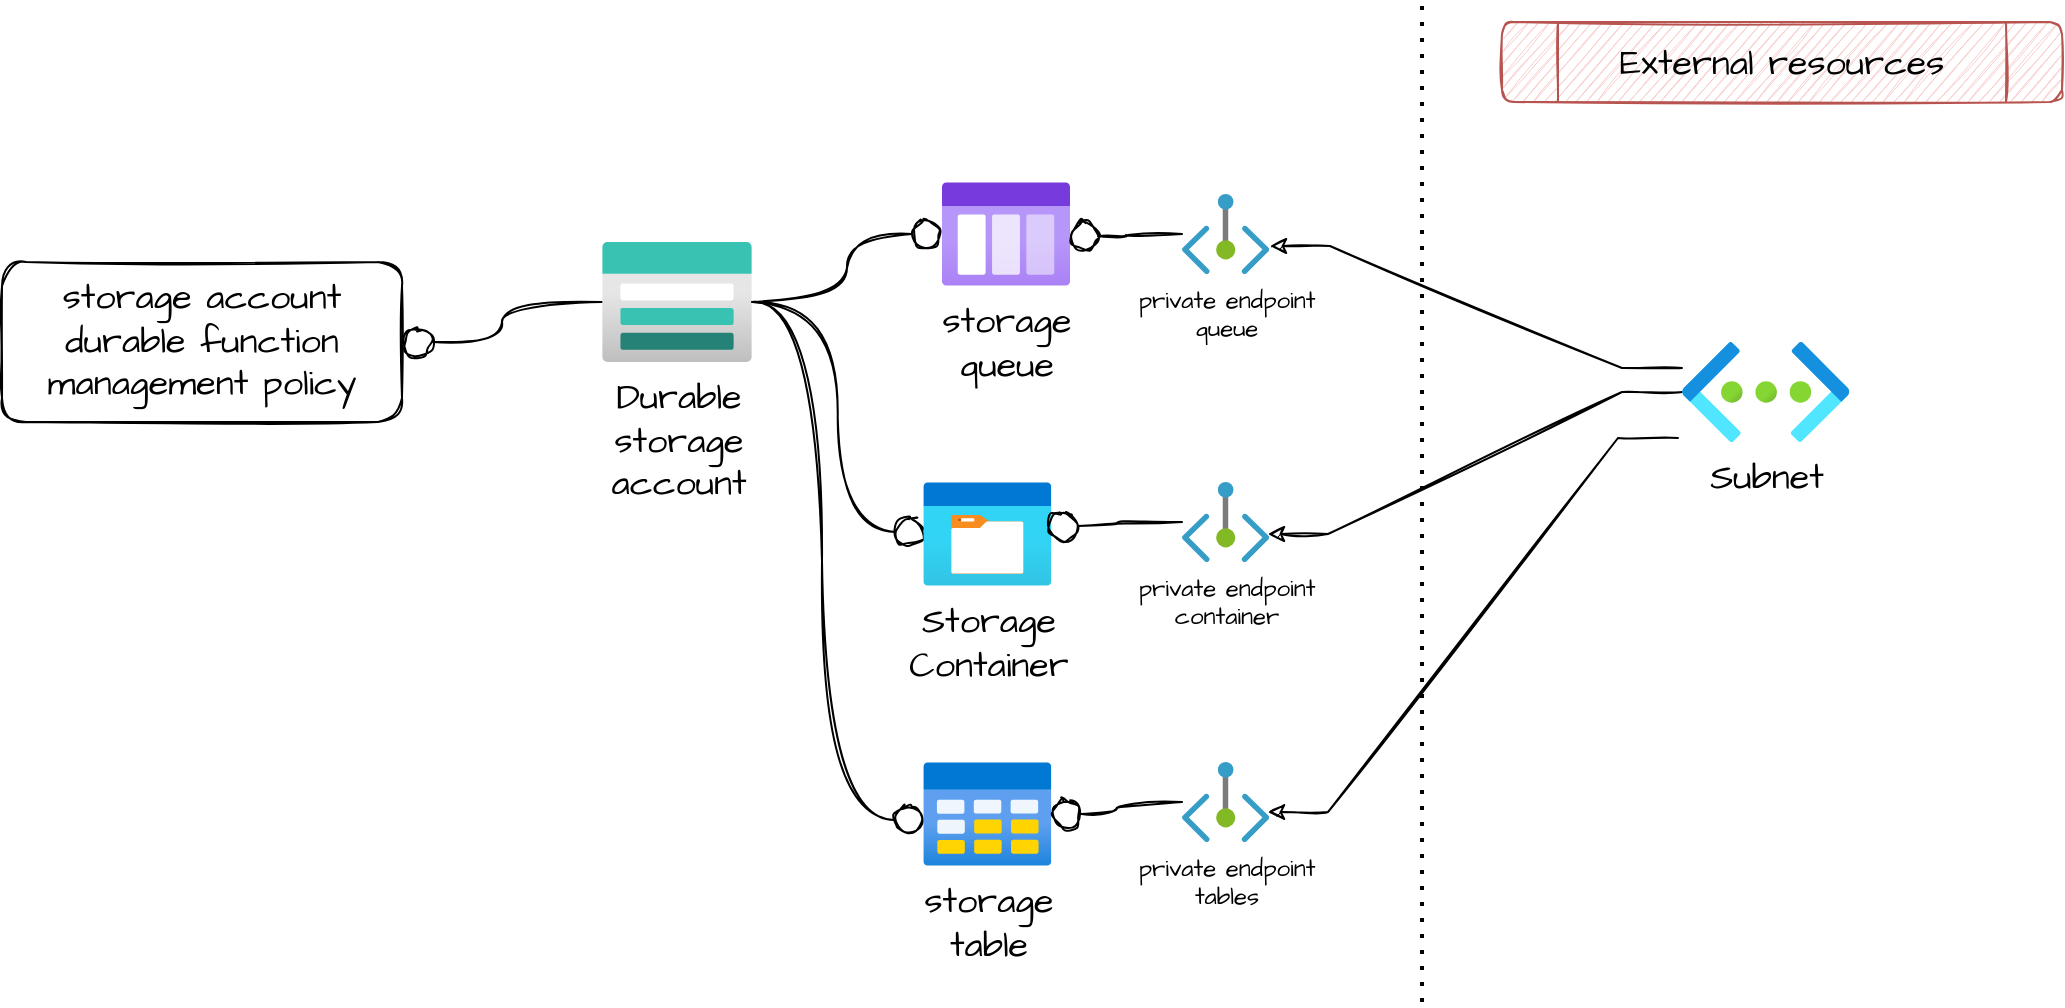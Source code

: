 <mxfile version="20.3.3" type="device"><diagram id="zLBcqLJsQ06Jh5yCs82-" name="Page-1"><mxGraphModel dx="2688" dy="1106" grid="1" gridSize="10" guides="1" tooltips="1" connect="1" arrows="1" fold="1" page="1" pageScale="1" pageWidth="827" pageHeight="1169" math="0" shadow="0"><root><mxCell id="0"/><mxCell id="1" parent="0"/><mxCell id="ZKbb0d0A4oINDoa6nnGG-3" value="" style="endArrow=none;dashed=1;html=1;dashPattern=1 3;strokeWidth=2;rounded=0;" parent="1" edge="1"><mxGeometry width="50" height="50" relative="1" as="geometry"><mxPoint x="480" y="570" as="sourcePoint"/><mxPoint x="480" y="70" as="targetPoint"/><Array as="points"/></mxGeometry></mxCell><mxCell id="ZKbb0d0A4oINDoa6nnGG-6" value="External resources" style="shape=process;whiteSpace=wrap;html=1;backgroundOutline=1;fontFamily=Architects Daughter;fontSource=https%3A%2F%2Ffonts.googleapis.com%2Fcss%3Ffamily%3DArchitects%2BDaughter;fontSize=18;sketch=1;rounded=1;fillColor=#f8cecc;strokeColor=#b85450;" parent="1" vertex="1"><mxGeometry x="520" y="80" width="280" height="40" as="geometry"/></mxCell><mxCell id="ZKbb0d0A4oINDoa6nnGG-21" style="edgeStyle=orthogonalEdgeStyle;curved=1;rounded=0;sketch=1;orthogonalLoop=1;jettySize=auto;html=1;fontFamily=Architects Daughter;fontSource=https%3A%2F%2Ffonts.googleapis.com%2Fcss%3Ffamily%3DArchitects%2BDaughter;fontSize=18;endArrow=circle;endFill=0;elbow=vertical;" parent="1" source="ZKbb0d0A4oINDoa6nnGG-18" target="ZKbb0d0A4oINDoa6nnGG-20" edge="1"><mxGeometry relative="1" as="geometry"/></mxCell><mxCell id="ZKbb0d0A4oINDoa6nnGG-23" style="edgeStyle=orthogonalEdgeStyle;curved=1;rounded=0;sketch=1;orthogonalLoop=1;jettySize=auto;html=1;entryX=0.016;entryY=0.481;entryDx=0;entryDy=0;entryPerimeter=0;fontFamily=Architects Daughter;fontSource=https%3A%2F%2Ffonts.googleapis.com%2Fcss%3Ffamily%3DArchitects%2BDaughter;fontSize=18;endArrow=circle;endFill=0;elbow=vertical;" parent="1" source="ZKbb0d0A4oINDoa6nnGG-18" target="ZKbb0d0A4oINDoa6nnGG-19" edge="1"><mxGeometry relative="1" as="geometry"/></mxCell><mxCell id="ZKbb0d0A4oINDoa6nnGG-37" value="" style="edgeStyle=orthogonalEdgeStyle;curved=1;rounded=0;sketch=1;orthogonalLoop=1;jettySize=auto;html=1;fontFamily=Architects Daughter;fontSource=https%3A%2F%2Ffonts.googleapis.com%2Fcss%3Ffamily%3DArchitects%2BDaughter;fontSize=18;endArrow=circle;endFill=0;elbow=vertical;" parent="1" source="ZKbb0d0A4oINDoa6nnGG-18" target="ZKbb0d0A4oINDoa6nnGG-36" edge="1"><mxGeometry relative="1" as="geometry"/></mxCell><mxCell id="ZKbb0d0A4oINDoa6nnGG-18" value="Durable&lt;br&gt;storage&lt;br&gt;account" style="aspect=fixed;html=1;points=[];align=center;image;fontSize=18;image=img/lib/azure2/storage/Storage_Accounts.svg;rounded=1;sketch=1;fontFamily=Architects Daughter;fontSource=https%3A%2F%2Ffonts.googleapis.com%2Fcss%3Ffamily%3DArchitects%2BDaughter;" parent="1" vertex="1"><mxGeometry x="70.0" y="190" width="75" height="60" as="geometry"/></mxCell><mxCell id="ZKbb0d0A4oINDoa6nnGG-19" value="Storage&lt;br style=&quot;font-size: 18px;&quot;&gt;Container" style="aspect=fixed;html=1;points=[];align=center;image;fontSize=18;image=img/lib/azure2/general/Storage_Container.svg;rounded=1;sketch=1;fontFamily=Architects Daughter;fontSource=https%3A%2F%2Ffonts.googleapis.com%2Fcss%3Ffamily%3DArchitects%2BDaughter;" parent="1" vertex="1"><mxGeometry x="230.67" y="310" width="64" height="52" as="geometry"/></mxCell><mxCell id="ZKbb0d0A4oINDoa6nnGG-20" value="storage&lt;br style=&quot;font-size: 18px;&quot;&gt;queue" style="aspect=fixed;html=1;points=[];align=center;image;fontSize=18;image=img/lib/azure2/general/Storage_Queue.svg;rounded=1;sketch=1;fontFamily=Architects Daughter;fontSource=https%3A%2F%2Ffonts.googleapis.com%2Fcss%3Ffamily%3DArchitects%2BDaughter;" parent="1" vertex="1"><mxGeometry x="240" y="160" width="64" height="52" as="geometry"/></mxCell><mxCell id="ZKbb0d0A4oINDoa6nnGG-31" style="edgeStyle=orthogonalEdgeStyle;curved=1;rounded=0;sketch=1;orthogonalLoop=1;jettySize=auto;html=1;entryX=0.984;entryY=0.519;entryDx=0;entryDy=0;entryPerimeter=0;fontFamily=Architects Daughter;fontSource=https%3A%2F%2Ffonts.googleapis.com%2Fcss%3Ffamily%3DArchitects%2BDaughter;fontSize=18;endArrow=circle;endFill=0;elbow=vertical;" parent="1" source="ZKbb0d0A4oINDoa6nnGG-24" target="ZKbb0d0A4oINDoa6nnGG-20" edge="1"><mxGeometry relative="1" as="geometry"/></mxCell><mxCell id="ZKbb0d0A4oINDoa6nnGG-24" value="private endpoint&lt;br&gt;queue" style="aspect=fixed;html=1;points=[];align=center;image;fontSize=12;image=img/lib/azure2/networking/Private_Endpoint.svg;rounded=1;sketch=1;fontFamily=Architects Daughter;fontSource=https%3A%2F%2Ffonts.googleapis.com%2Fcss%3Ffamily%3DArchitects%2BDaughter;" parent="1" vertex="1"><mxGeometry x="360" y="166" width="43.64" height="40" as="geometry"/></mxCell><mxCell id="ZKbb0d0A4oINDoa6nnGG-32" style="edgeStyle=orthogonalEdgeStyle;curved=1;rounded=0;sketch=1;orthogonalLoop=1;jettySize=auto;html=1;entryX=0.974;entryY=0.423;entryDx=0;entryDy=0;entryPerimeter=0;fontFamily=Architects Daughter;fontSource=https%3A%2F%2Ffonts.googleapis.com%2Fcss%3Ffamily%3DArchitects%2BDaughter;fontSize=18;endArrow=circle;endFill=0;elbow=vertical;" parent="1" source="ZKbb0d0A4oINDoa6nnGG-25" target="ZKbb0d0A4oINDoa6nnGG-19" edge="1"><mxGeometry relative="1" as="geometry"/></mxCell><mxCell id="ZKbb0d0A4oINDoa6nnGG-25" value="private endpoint&lt;br&gt;container" style="aspect=fixed;html=1;points=[];align=center;image;fontSize=12;image=img/lib/azure2/networking/Private_Endpoint.svg;rounded=1;sketch=1;fontFamily=Architects Daughter;fontSource=https%3A%2F%2Ffonts.googleapis.com%2Fcss%3Ffamily%3DArchitects%2BDaughter;" parent="1" vertex="1"><mxGeometry x="360" y="310" width="43.64" height="40" as="geometry"/></mxCell><mxCell id="ZKbb0d0A4oINDoa6nnGG-26" value="private endpoint&lt;br&gt;tables" style="aspect=fixed;html=1;points=[];align=center;image;fontSize=12;image=img/lib/azure2/networking/Private_Endpoint.svg;rounded=1;sketch=1;fontFamily=Architects Daughter;fontSource=https%3A%2F%2Ffonts.googleapis.com%2Fcss%3Ffamily%3DArchitects%2BDaughter;" parent="1" vertex="1"><mxGeometry x="360" y="450" width="43.64" height="40" as="geometry"/></mxCell><mxCell id="ZKbb0d0A4oINDoa6nnGG-28" style="edgeStyle=entityRelationEdgeStyle;rounded=0;sketch=1;orthogonalLoop=1;jettySize=auto;html=1;entryX=1.008;entryY=0.65;entryDx=0;entryDy=0;entryPerimeter=0;fontFamily=Architects Daughter;fontSource=https%3A%2F%2Ffonts.googleapis.com%2Fcss%3Ffamily%3DArchitects%2BDaughter;fontSize=18;endArrow=classic;endFill=1;elbow=vertical;exitX=0;exitY=0.26;exitDx=0;exitDy=0;exitPerimeter=0;" parent="1" source="ZKbb0d0A4oINDoa6nnGG-27" target="ZKbb0d0A4oINDoa6nnGG-24" edge="1"><mxGeometry relative="1" as="geometry"/></mxCell><mxCell id="ZKbb0d0A4oINDoa6nnGG-29" style="edgeStyle=entityRelationEdgeStyle;rounded=0;sketch=1;orthogonalLoop=1;jettySize=auto;html=1;entryX=0.985;entryY=0.65;entryDx=0;entryDy=0;entryPerimeter=0;fontFamily=Architects Daughter;fontSource=https%3A%2F%2Ffonts.googleapis.com%2Fcss%3Ffamily%3DArchitects%2BDaughter;fontSize=18;endArrow=classic;endFill=1;elbow=vertical;" parent="1" source="ZKbb0d0A4oINDoa6nnGG-27" target="ZKbb0d0A4oINDoa6nnGG-25" edge="1"><mxGeometry relative="1" as="geometry"/></mxCell><mxCell id="ZKbb0d0A4oINDoa6nnGG-30" style="edgeStyle=entityRelationEdgeStyle;rounded=0;sketch=1;orthogonalLoop=1;jettySize=auto;html=1;entryX=0.985;entryY=0.625;entryDx=0;entryDy=0;entryPerimeter=0;fontFamily=Architects Daughter;fontSource=https%3A%2F%2Ffonts.googleapis.com%2Fcss%3Ffamily%3DArchitects%2BDaughter;fontSize=18;endArrow=classic;endFill=1;elbow=vertical;exitX=-0.024;exitY=0.96;exitDx=0;exitDy=0;exitPerimeter=0;" parent="1" source="ZKbb0d0A4oINDoa6nnGG-27" target="ZKbb0d0A4oINDoa6nnGG-26" edge="1"><mxGeometry relative="1" as="geometry"/></mxCell><mxCell id="ZKbb0d0A4oINDoa6nnGG-27" value="Subnet" style="aspect=fixed;html=1;points=[];align=center;image;fontSize=18;image=img/lib/azure2/networking/Virtual_Networks.svg;fontFamily=Architects Daughter;fontSource=https%3A%2F%2Ffonts.googleapis.com%2Fcss%3Ffamily%3DArchitects%2BDaughter;" parent="1" vertex="1"><mxGeometry x="610" y="240" width="83.75" height="50" as="geometry"/></mxCell><mxCell id="ZKbb0d0A4oINDoa6nnGG-36" value="storage account&lt;br&gt;durable function&lt;br&gt;management policy" style="whiteSpace=wrap;html=1;fontSize=18;fontFamily=Architects Daughter;verticalAlign=top;labelBackgroundColor=default;rounded=1;sketch=1;fontSource=https%3A%2F%2Ffonts.googleapis.com%2Fcss%3Ffamily%3DArchitects%2BDaughter;" parent="1" vertex="1"><mxGeometry x="-230" y="200" width="200" height="80" as="geometry"/></mxCell><mxCell id="BWTYz3VaL_f4kxuwtx40-1" value="&lt;font style=&quot;font-size: 18px;&quot; data-font-src=&quot;https://fonts.googleapis.com/css?family=Architects+Daughter&quot; face=&quot;Architects Daughter&quot;&gt;storage&lt;br&gt;table&lt;/font&gt;" style="aspect=fixed;html=1;points=[];align=center;image;fontSize=12;image=img/lib/azure2/general/Table.svg;" vertex="1" parent="1"><mxGeometry x="230.67" y="450" width="64" height="52" as="geometry"/></mxCell><mxCell id="BWTYz3VaL_f4kxuwtx40-4" style="edgeStyle=orthogonalEdgeStyle;curved=1;rounded=0;sketch=1;orthogonalLoop=1;jettySize=auto;html=1;fontFamily=Architects Daughter;fontSource=https%3A%2F%2Ffonts.googleapis.com%2Fcss%3Ffamily%3DArchitects%2BDaughter;fontSize=18;endArrow=circle;endFill=0;elbow=vertical;" edge="1" parent="1" source="ZKbb0d0A4oINDoa6nnGG-26" target="BWTYz3VaL_f4kxuwtx40-1"><mxGeometry relative="1" as="geometry"><mxPoint x="370" y="340" as="sourcePoint"/><mxPoint x="303.006" y="341.996" as="targetPoint"/></mxGeometry></mxCell><mxCell id="BWTYz3VaL_f4kxuwtx40-6" style="edgeStyle=orthogonalEdgeStyle;curved=1;rounded=0;sketch=1;orthogonalLoop=1;jettySize=auto;html=1;entryX=0.005;entryY=0.558;entryDx=0;entryDy=0;entryPerimeter=0;fontFamily=Architects Daughter;fontSource=https%3A%2F%2Ffonts.googleapis.com%2Fcss%3Ffamily%3DArchitects%2BDaughter;fontSize=18;endArrow=circle;endFill=0;elbow=vertical;" edge="1" parent="1" source="ZKbb0d0A4oINDoa6nnGG-18" target="BWTYz3VaL_f4kxuwtx40-1"><mxGeometry relative="1" as="geometry"><Array as="points"><mxPoint x="180" y="220"/><mxPoint x="180" y="479"/></Array></mxGeometry></mxCell></root></mxGraphModel></diagram></mxfile>
